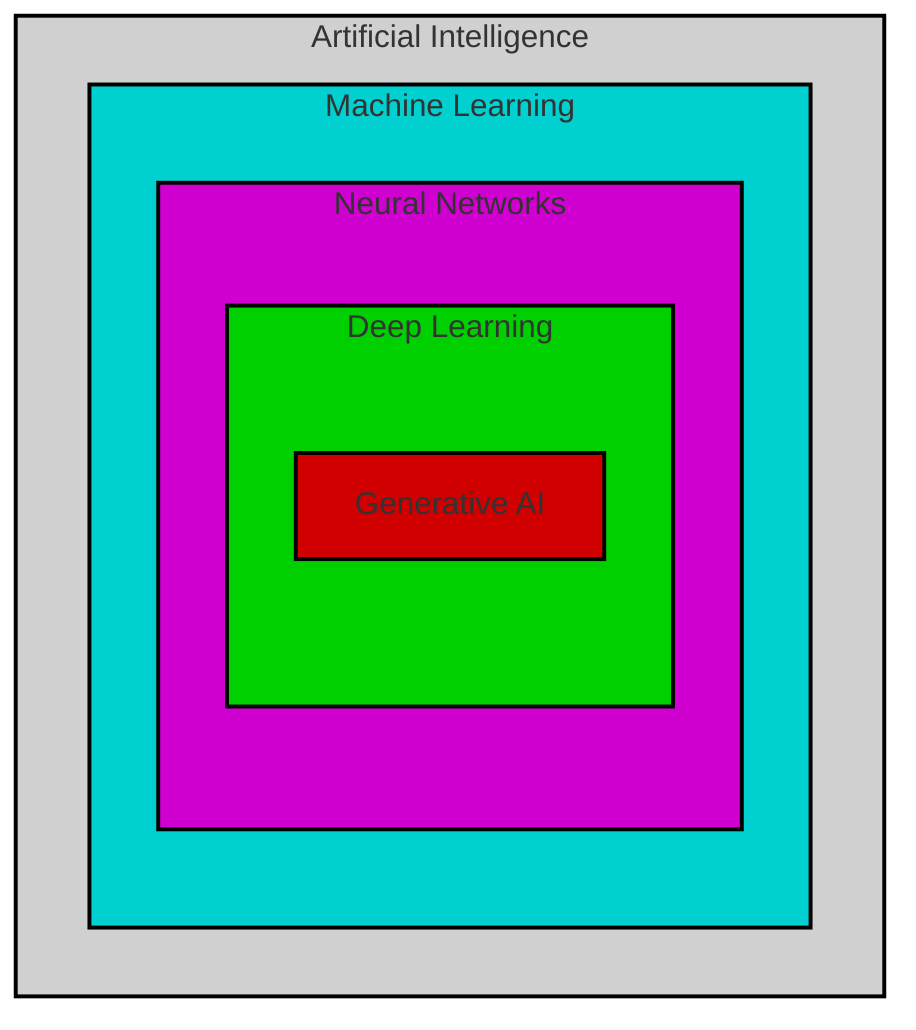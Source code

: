 flowchart TB
    subgraph AI[Artificial Intelligence]
        subgraph ML[Machine Learning]
            subgraph NN[Neural Networks]
                subgraph DL[Deep Learning]
                   GA[Generative AI]
                end
            end
        end
    end

    style AI fill:#d0d0d0,stroke:#000000,stroke-width:2px
    style ML fill:#00d0d0,stroke:#000000,stroke-width:2px
    style NN fill:#d000d0,stroke:#000000,stroke-width:2px
    style DL fill:#00d000,stroke:#000000,stroke-width:2px
    style GA fill:#d00000,stroke:#000000,stroke-width:2px